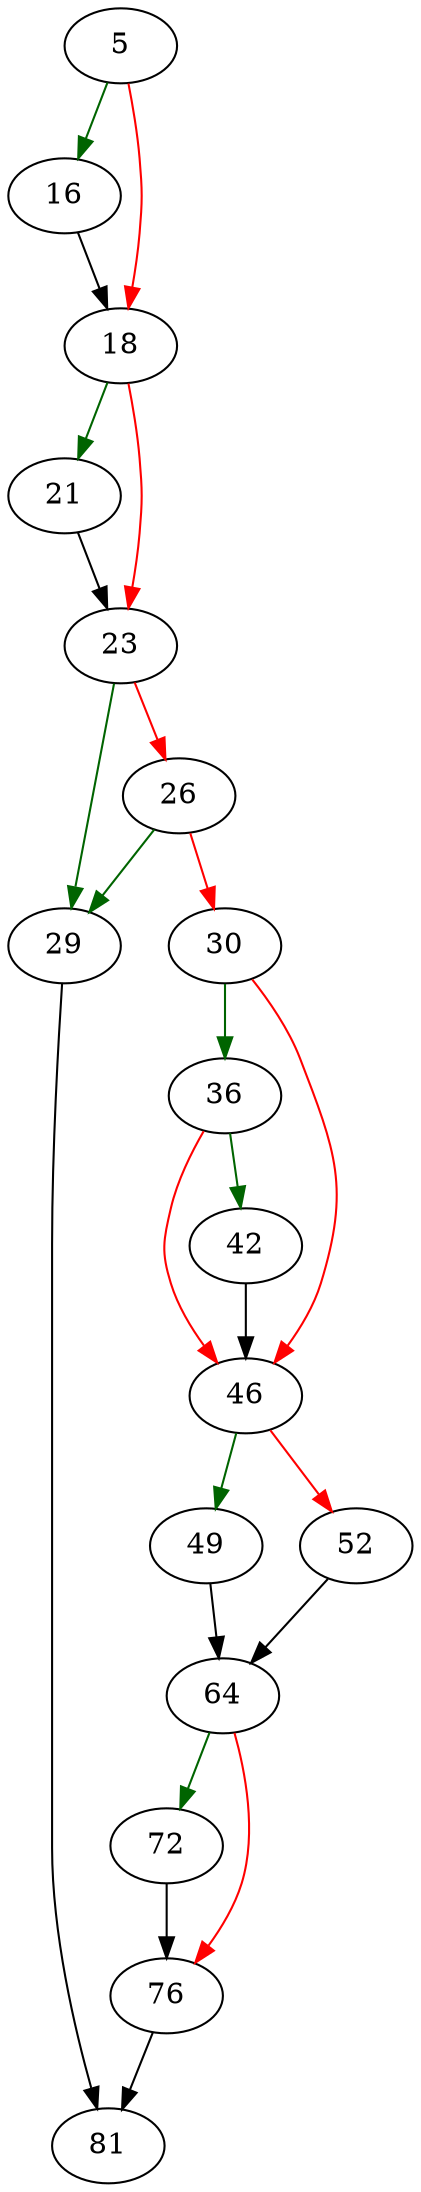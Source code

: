 strict digraph "sqlite3_wal_checkpoint_v2" {
	// Node definitions.
	5 [entry=true];
	16;
	18;
	21;
	23;
	29;
	26;
	30;
	81;
	36;
	46;
	42;
	49;
	52;
	64;
	72;
	76;

	// Edge definitions.
	5 -> 16 [
		color=darkgreen
		cond=true
	];
	5 -> 18 [
		color=red
		cond=false
	];
	16 -> 18;
	18 -> 21 [
		color=darkgreen
		cond=true
	];
	18 -> 23 [
		color=red
		cond=false
	];
	21 -> 23;
	23 -> 29 [
		color=darkgreen
		cond=true
	];
	23 -> 26 [
		color=red
		cond=false
	];
	29 -> 81;
	26 -> 29 [
		color=darkgreen
		cond=true
	];
	26 -> 30 [
		color=red
		cond=false
	];
	30 -> 36 [
		color=darkgreen
		cond=true
	];
	30 -> 46 [
		color=red
		cond=false
	];
	36 -> 46 [
		color=red
		cond=false
	];
	36 -> 42 [
		color=darkgreen
		cond=true
	];
	46 -> 49 [
		color=darkgreen
		cond=true
	];
	46 -> 52 [
		color=red
		cond=false
	];
	42 -> 46;
	49 -> 64;
	52 -> 64;
	64 -> 72 [
		color=darkgreen
		cond=true
	];
	64 -> 76 [
		color=red
		cond=false
	];
	72 -> 76;
	76 -> 81;
}
